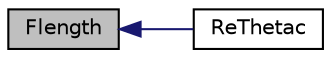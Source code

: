 digraph "Flength"
{
  bgcolor="transparent";
  edge [fontname="Helvetica",fontsize="10",labelfontname="Helvetica",labelfontsize="10"];
  node [fontname="Helvetica",fontsize="10",shape=record];
  rankdir="LR";
  Node112 [label="Flength",height=0.2,width=0.4,color="black", fillcolor="grey75", style="filled", fontcolor="black"];
  Node112 -> Node113 [dir="back",color="midnightblue",fontsize="10",style="solid",fontname="Helvetica"];
  Node113 [label="ReThetac",height=0.2,width=0.4,color="black",URL="$a32345.html#a99a2954b63da4316eee82576f4d22707",tooltip="Empirical correlation for critical Reynolds number where the. "];
}
